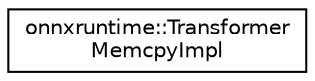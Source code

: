 digraph "Graphical Class Hierarchy"
{
  edge [fontname="Helvetica",fontsize="10",labelfontname="Helvetica",labelfontsize="10"];
  node [fontname="Helvetica",fontsize="10",shape=record];
  rankdir="LR";
  Node0 [label="onnxruntime::Transformer\lMemcpyImpl",height=0.2,width=0.4,color="black", fillcolor="white", style="filled",URL="$classonnxruntime_1_1TransformerMemcpyImpl.html"];
}
